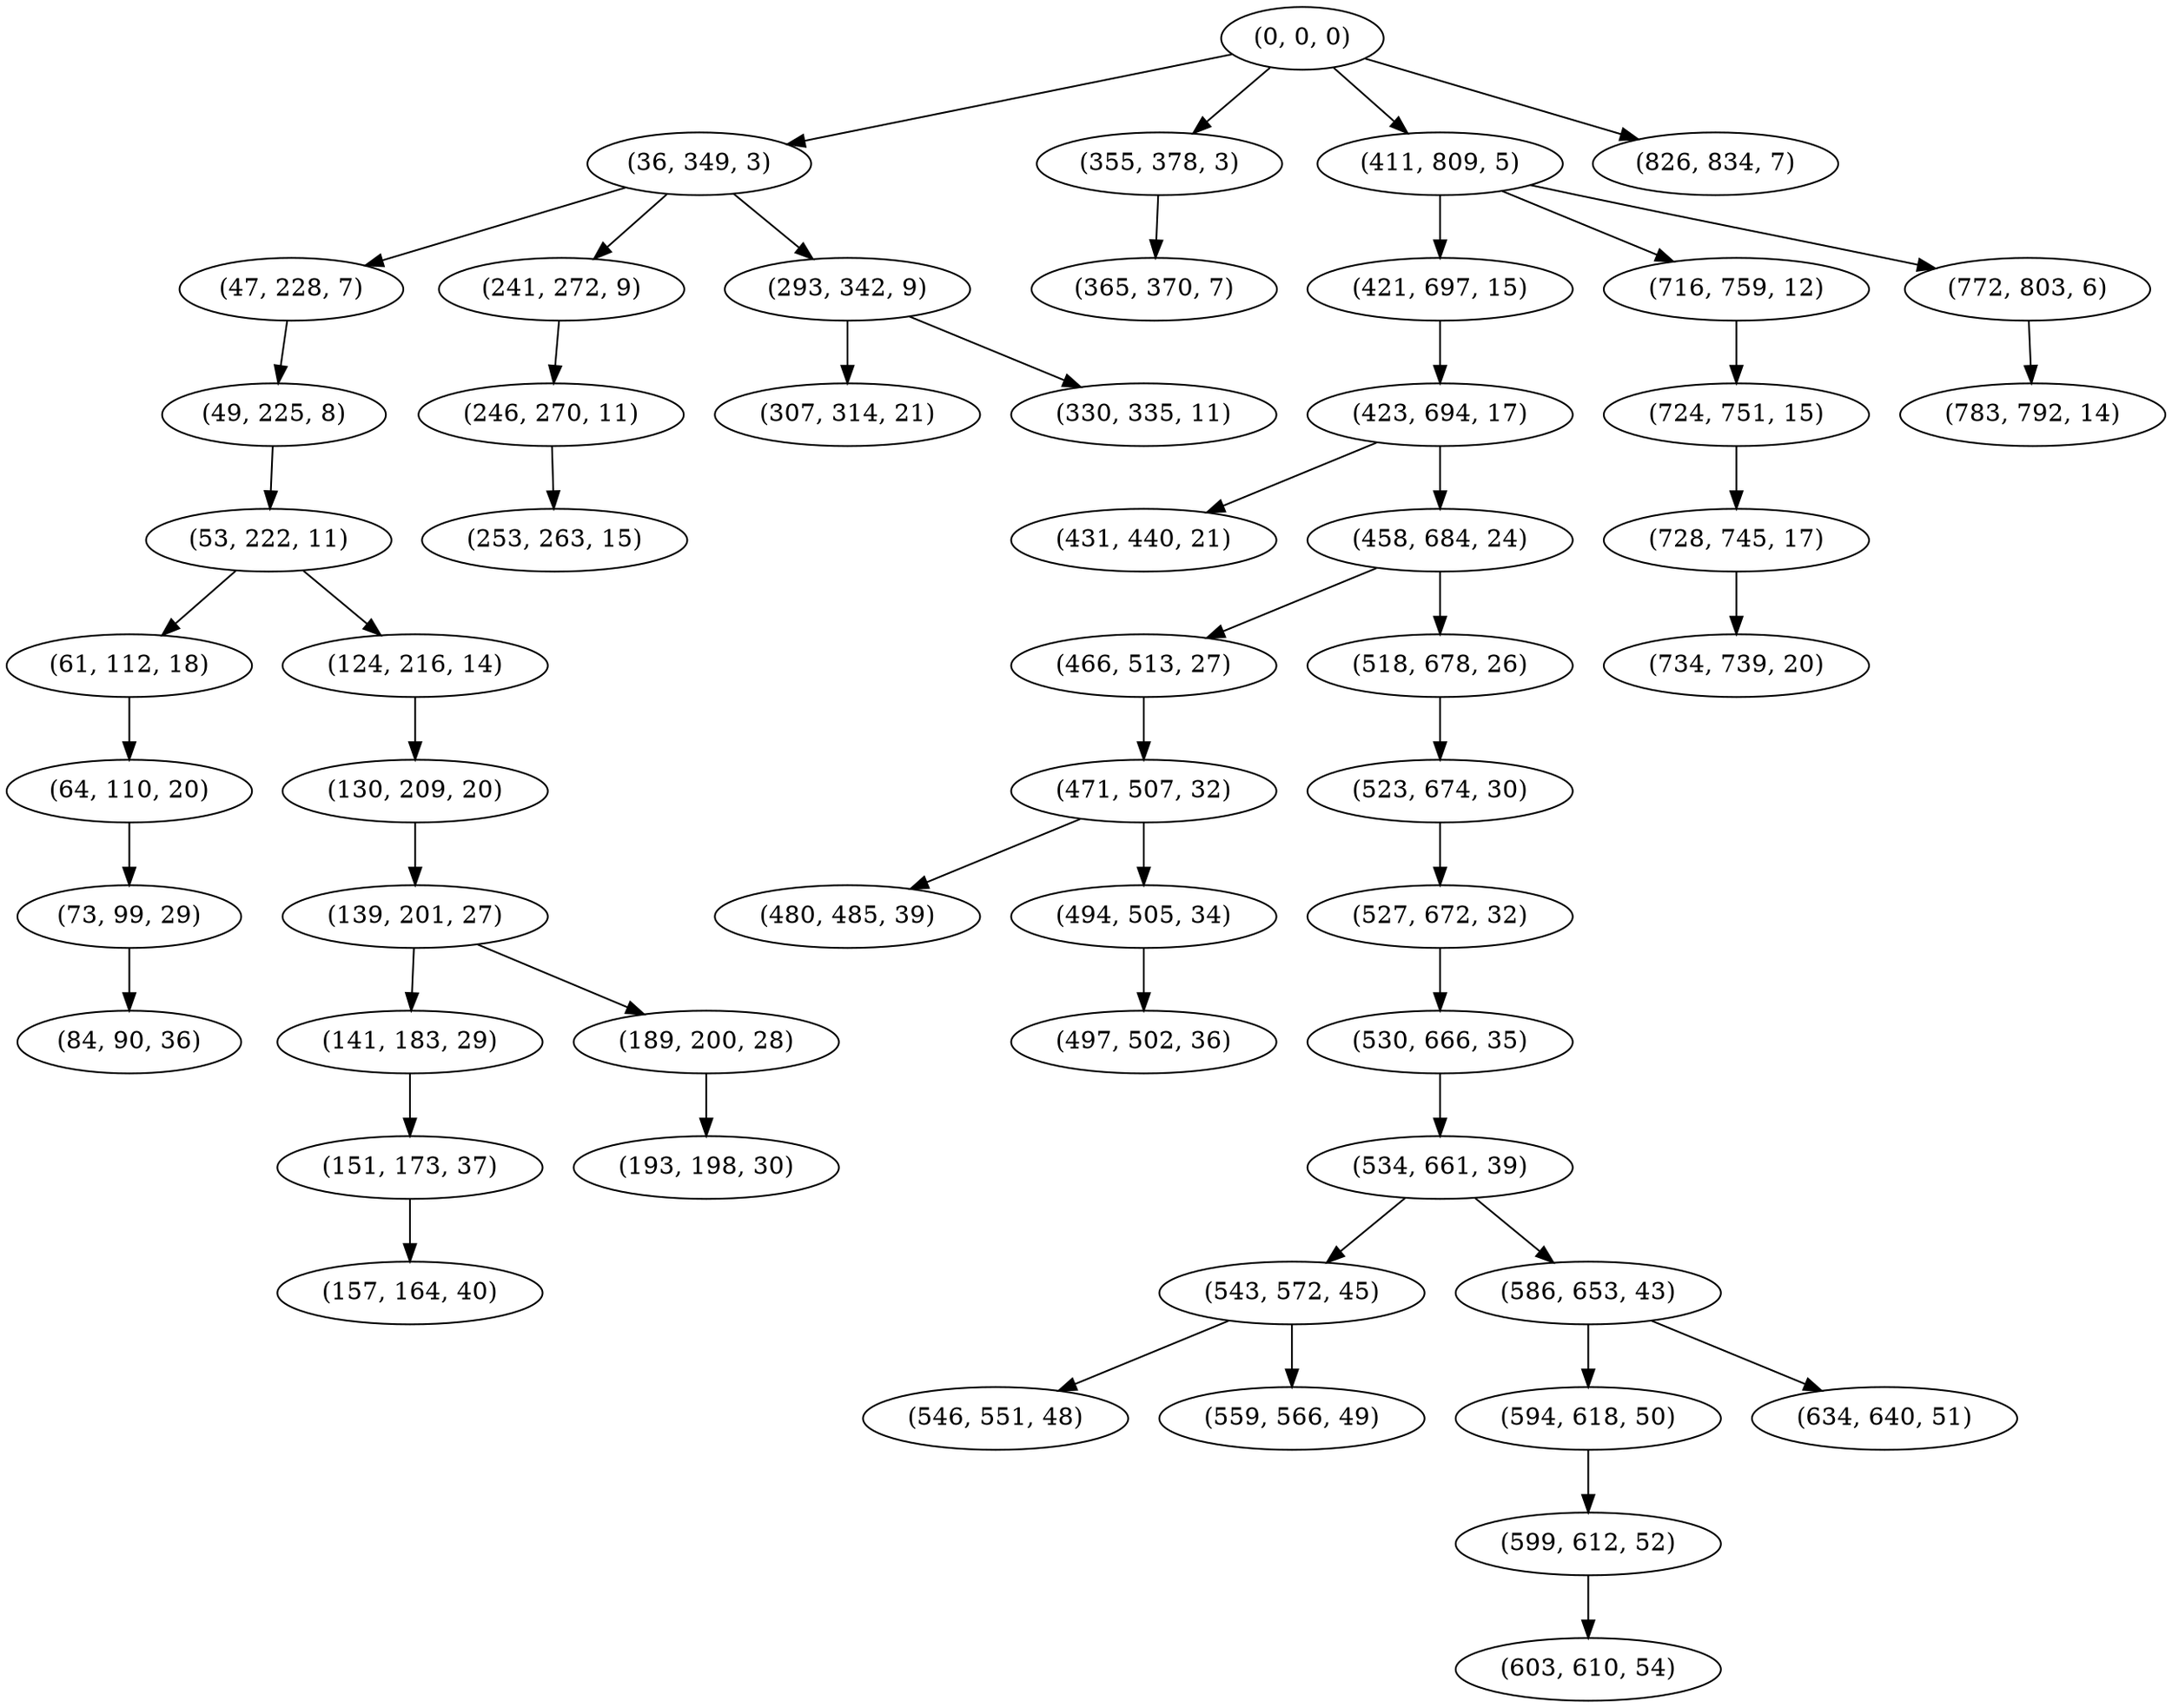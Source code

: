 digraph tree {
    "(0, 0, 0)";
    "(36, 349, 3)";
    "(47, 228, 7)";
    "(49, 225, 8)";
    "(53, 222, 11)";
    "(61, 112, 18)";
    "(64, 110, 20)";
    "(73, 99, 29)";
    "(84, 90, 36)";
    "(124, 216, 14)";
    "(130, 209, 20)";
    "(139, 201, 27)";
    "(141, 183, 29)";
    "(151, 173, 37)";
    "(157, 164, 40)";
    "(189, 200, 28)";
    "(193, 198, 30)";
    "(241, 272, 9)";
    "(246, 270, 11)";
    "(253, 263, 15)";
    "(293, 342, 9)";
    "(307, 314, 21)";
    "(330, 335, 11)";
    "(355, 378, 3)";
    "(365, 370, 7)";
    "(411, 809, 5)";
    "(421, 697, 15)";
    "(423, 694, 17)";
    "(431, 440, 21)";
    "(458, 684, 24)";
    "(466, 513, 27)";
    "(471, 507, 32)";
    "(480, 485, 39)";
    "(494, 505, 34)";
    "(497, 502, 36)";
    "(518, 678, 26)";
    "(523, 674, 30)";
    "(527, 672, 32)";
    "(530, 666, 35)";
    "(534, 661, 39)";
    "(543, 572, 45)";
    "(546, 551, 48)";
    "(559, 566, 49)";
    "(586, 653, 43)";
    "(594, 618, 50)";
    "(599, 612, 52)";
    "(603, 610, 54)";
    "(634, 640, 51)";
    "(716, 759, 12)";
    "(724, 751, 15)";
    "(728, 745, 17)";
    "(734, 739, 20)";
    "(772, 803, 6)";
    "(783, 792, 14)";
    "(826, 834, 7)";
    "(0, 0, 0)" -> "(36, 349, 3)";
    "(0, 0, 0)" -> "(355, 378, 3)";
    "(0, 0, 0)" -> "(411, 809, 5)";
    "(0, 0, 0)" -> "(826, 834, 7)";
    "(36, 349, 3)" -> "(47, 228, 7)";
    "(36, 349, 3)" -> "(241, 272, 9)";
    "(36, 349, 3)" -> "(293, 342, 9)";
    "(47, 228, 7)" -> "(49, 225, 8)";
    "(49, 225, 8)" -> "(53, 222, 11)";
    "(53, 222, 11)" -> "(61, 112, 18)";
    "(53, 222, 11)" -> "(124, 216, 14)";
    "(61, 112, 18)" -> "(64, 110, 20)";
    "(64, 110, 20)" -> "(73, 99, 29)";
    "(73, 99, 29)" -> "(84, 90, 36)";
    "(124, 216, 14)" -> "(130, 209, 20)";
    "(130, 209, 20)" -> "(139, 201, 27)";
    "(139, 201, 27)" -> "(141, 183, 29)";
    "(139, 201, 27)" -> "(189, 200, 28)";
    "(141, 183, 29)" -> "(151, 173, 37)";
    "(151, 173, 37)" -> "(157, 164, 40)";
    "(189, 200, 28)" -> "(193, 198, 30)";
    "(241, 272, 9)" -> "(246, 270, 11)";
    "(246, 270, 11)" -> "(253, 263, 15)";
    "(293, 342, 9)" -> "(307, 314, 21)";
    "(293, 342, 9)" -> "(330, 335, 11)";
    "(355, 378, 3)" -> "(365, 370, 7)";
    "(411, 809, 5)" -> "(421, 697, 15)";
    "(411, 809, 5)" -> "(716, 759, 12)";
    "(411, 809, 5)" -> "(772, 803, 6)";
    "(421, 697, 15)" -> "(423, 694, 17)";
    "(423, 694, 17)" -> "(431, 440, 21)";
    "(423, 694, 17)" -> "(458, 684, 24)";
    "(458, 684, 24)" -> "(466, 513, 27)";
    "(458, 684, 24)" -> "(518, 678, 26)";
    "(466, 513, 27)" -> "(471, 507, 32)";
    "(471, 507, 32)" -> "(480, 485, 39)";
    "(471, 507, 32)" -> "(494, 505, 34)";
    "(494, 505, 34)" -> "(497, 502, 36)";
    "(518, 678, 26)" -> "(523, 674, 30)";
    "(523, 674, 30)" -> "(527, 672, 32)";
    "(527, 672, 32)" -> "(530, 666, 35)";
    "(530, 666, 35)" -> "(534, 661, 39)";
    "(534, 661, 39)" -> "(543, 572, 45)";
    "(534, 661, 39)" -> "(586, 653, 43)";
    "(543, 572, 45)" -> "(546, 551, 48)";
    "(543, 572, 45)" -> "(559, 566, 49)";
    "(586, 653, 43)" -> "(594, 618, 50)";
    "(586, 653, 43)" -> "(634, 640, 51)";
    "(594, 618, 50)" -> "(599, 612, 52)";
    "(599, 612, 52)" -> "(603, 610, 54)";
    "(716, 759, 12)" -> "(724, 751, 15)";
    "(724, 751, 15)" -> "(728, 745, 17)";
    "(728, 745, 17)" -> "(734, 739, 20)";
    "(772, 803, 6)" -> "(783, 792, 14)";
}
